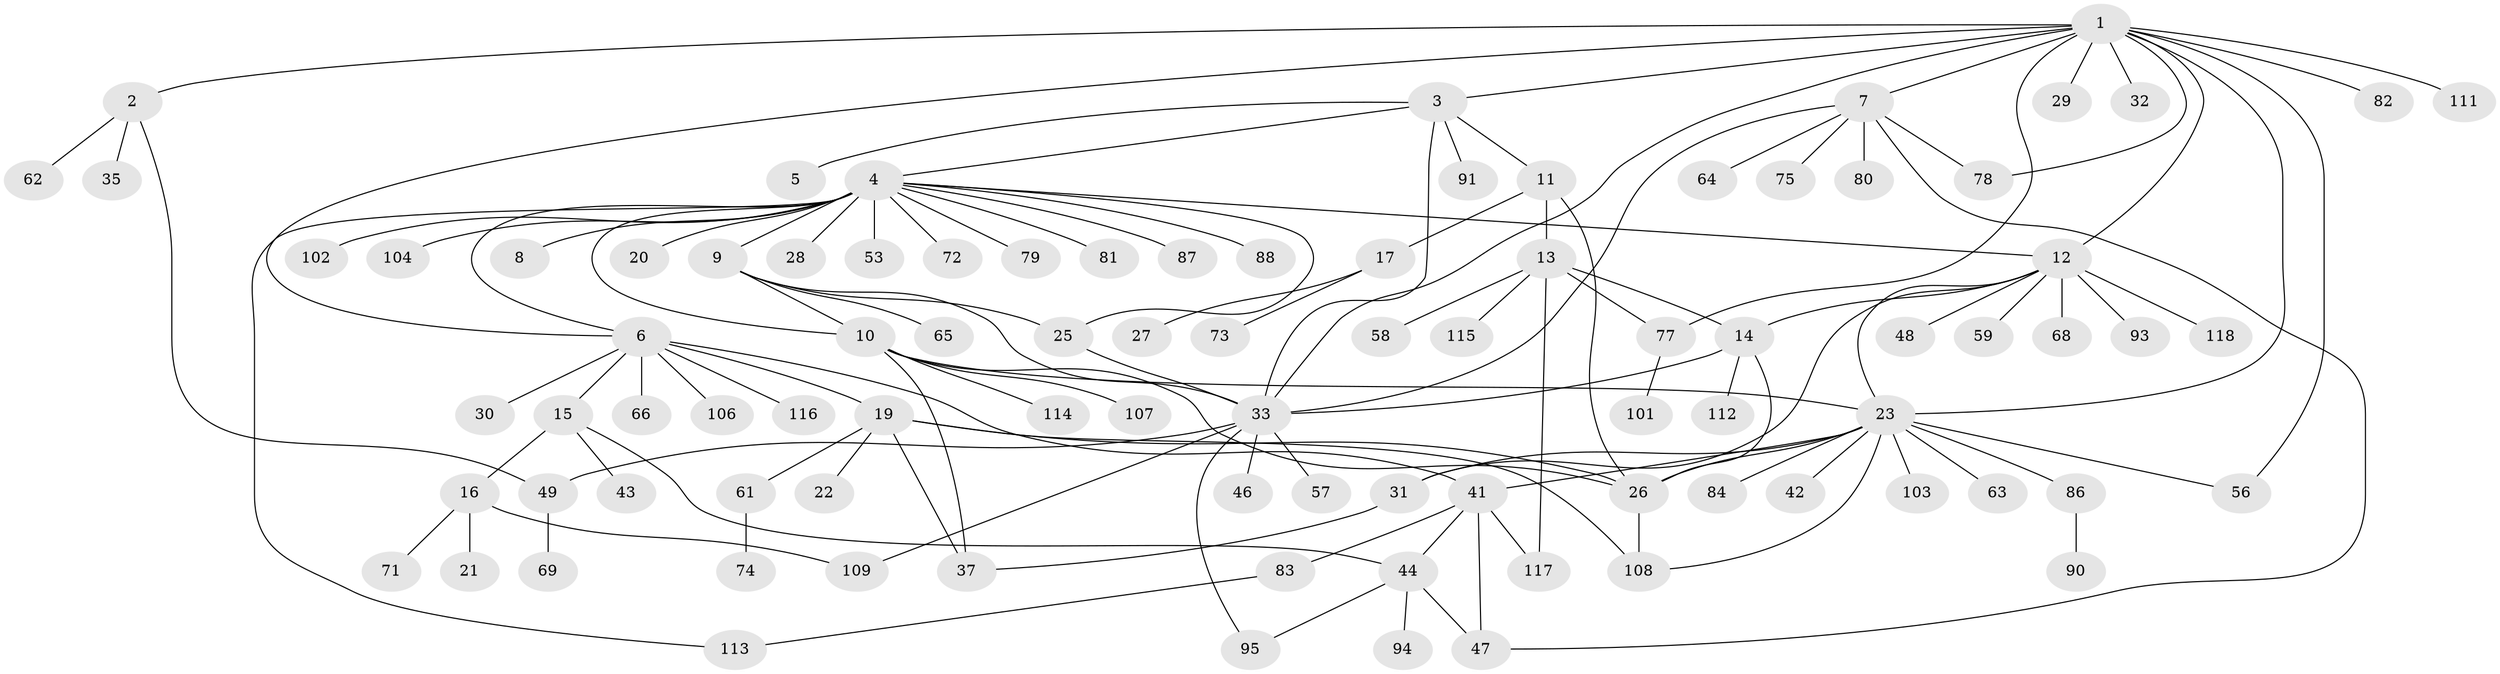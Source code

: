 // Generated by graph-tools (version 1.1) at 2025/52/02/27/25 19:52:00]
// undirected, 91 vertices, 123 edges
graph export_dot {
graph [start="1"]
  node [color=gray90,style=filled];
  1 [super="+39"];
  2 [super="+76"];
  3;
  4 [super="+34"];
  5;
  6 [super="+96"];
  7 [super="+36"];
  8;
  9 [super="+51"];
  10 [super="+52"];
  11 [super="+24"];
  12 [super="+99"];
  13 [super="+105"];
  14 [super="+18"];
  15 [super="+54"];
  16 [super="+38"];
  17;
  19 [super="+98"];
  20;
  21;
  22;
  23 [super="+40"];
  25;
  26 [super="+110"];
  27;
  28;
  29;
  30;
  31 [super="+70"];
  32;
  33 [super="+67"];
  35 [super="+50"];
  37 [super="+97"];
  41 [super="+45"];
  42;
  43;
  44 [super="+55"];
  46;
  47 [super="+85"];
  48;
  49 [super="+100"];
  53;
  56 [super="+92"];
  57;
  58;
  59 [super="+60"];
  61 [super="+89"];
  62;
  63;
  64;
  65;
  66;
  68;
  69;
  71;
  72;
  73;
  74;
  75;
  77;
  78;
  79;
  80;
  81;
  82;
  83;
  84;
  86;
  87;
  88;
  90;
  91;
  93;
  94;
  95;
  101;
  102;
  103;
  104;
  106;
  107;
  108;
  109;
  111;
  112;
  113;
  114;
  115;
  116;
  117;
  118;
  1 -- 2;
  1 -- 3;
  1 -- 6;
  1 -- 7;
  1 -- 12;
  1 -- 29;
  1 -- 32;
  1 -- 33;
  1 -- 56;
  1 -- 77;
  1 -- 78;
  1 -- 111;
  1 -- 23;
  1 -- 82;
  2 -- 35;
  2 -- 49;
  2 -- 62;
  3 -- 4;
  3 -- 5;
  3 -- 11;
  3 -- 33;
  3 -- 91;
  4 -- 6;
  4 -- 8;
  4 -- 9;
  4 -- 10;
  4 -- 12;
  4 -- 20;
  4 -- 25;
  4 -- 28;
  4 -- 53;
  4 -- 72;
  4 -- 79;
  4 -- 81;
  4 -- 87;
  4 -- 88;
  4 -- 102;
  4 -- 113;
  4 -- 104;
  6 -- 15;
  6 -- 19;
  6 -- 30;
  6 -- 66;
  6 -- 41;
  6 -- 106;
  6 -- 116;
  7 -- 64;
  7 -- 80;
  7 -- 33;
  7 -- 75;
  7 -- 78;
  7 -- 47;
  9 -- 33;
  9 -- 65;
  9 -- 10;
  9 -- 25;
  10 -- 114;
  10 -- 37;
  10 -- 23;
  10 -- 107;
  10 -- 26;
  11 -- 13;
  11 -- 17;
  11 -- 26;
  12 -- 14;
  12 -- 23;
  12 -- 31;
  12 -- 48;
  12 -- 59;
  12 -- 68;
  12 -- 93;
  12 -- 118;
  13 -- 14 [weight=2];
  13 -- 58;
  13 -- 77;
  13 -- 115;
  13 -- 117;
  14 -- 33;
  14 -- 112;
  14 -- 26;
  15 -- 16;
  15 -- 43;
  15 -- 44;
  16 -- 21;
  16 -- 71;
  16 -- 109;
  17 -- 27;
  17 -- 73;
  19 -- 22;
  19 -- 37;
  19 -- 61;
  19 -- 108;
  19 -- 26;
  23 -- 41 [weight=2];
  23 -- 42;
  23 -- 63;
  23 -- 84;
  23 -- 86;
  23 -- 108;
  23 -- 31;
  23 -- 103;
  23 -- 56;
  23 -- 26;
  25 -- 33;
  26 -- 108;
  31 -- 37;
  33 -- 46;
  33 -- 49;
  33 -- 57;
  33 -- 109;
  33 -- 95;
  41 -- 44 [weight=2];
  41 -- 47;
  41 -- 83;
  41 -- 117;
  44 -- 94;
  44 -- 47;
  44 -- 95;
  49 -- 69;
  61 -- 74;
  77 -- 101;
  83 -- 113;
  86 -- 90;
}
